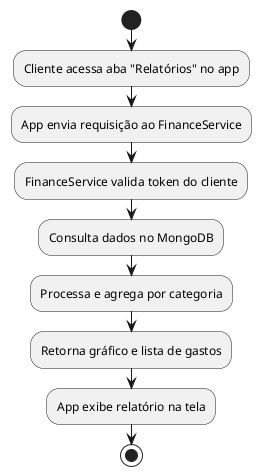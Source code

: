 @startuml Relatorio_Gastos
start
:Cliente acessa aba "Relatórios" no app;
:App envia requisição ao FinanceService;
:FinanceService valida token do cliente;
:Consulta dados no MongoDB;
:Processa e agrega por categoria;
:Retorna gráfico e lista de gastos;
:App exibe relatório na tela;
stop
@enduml